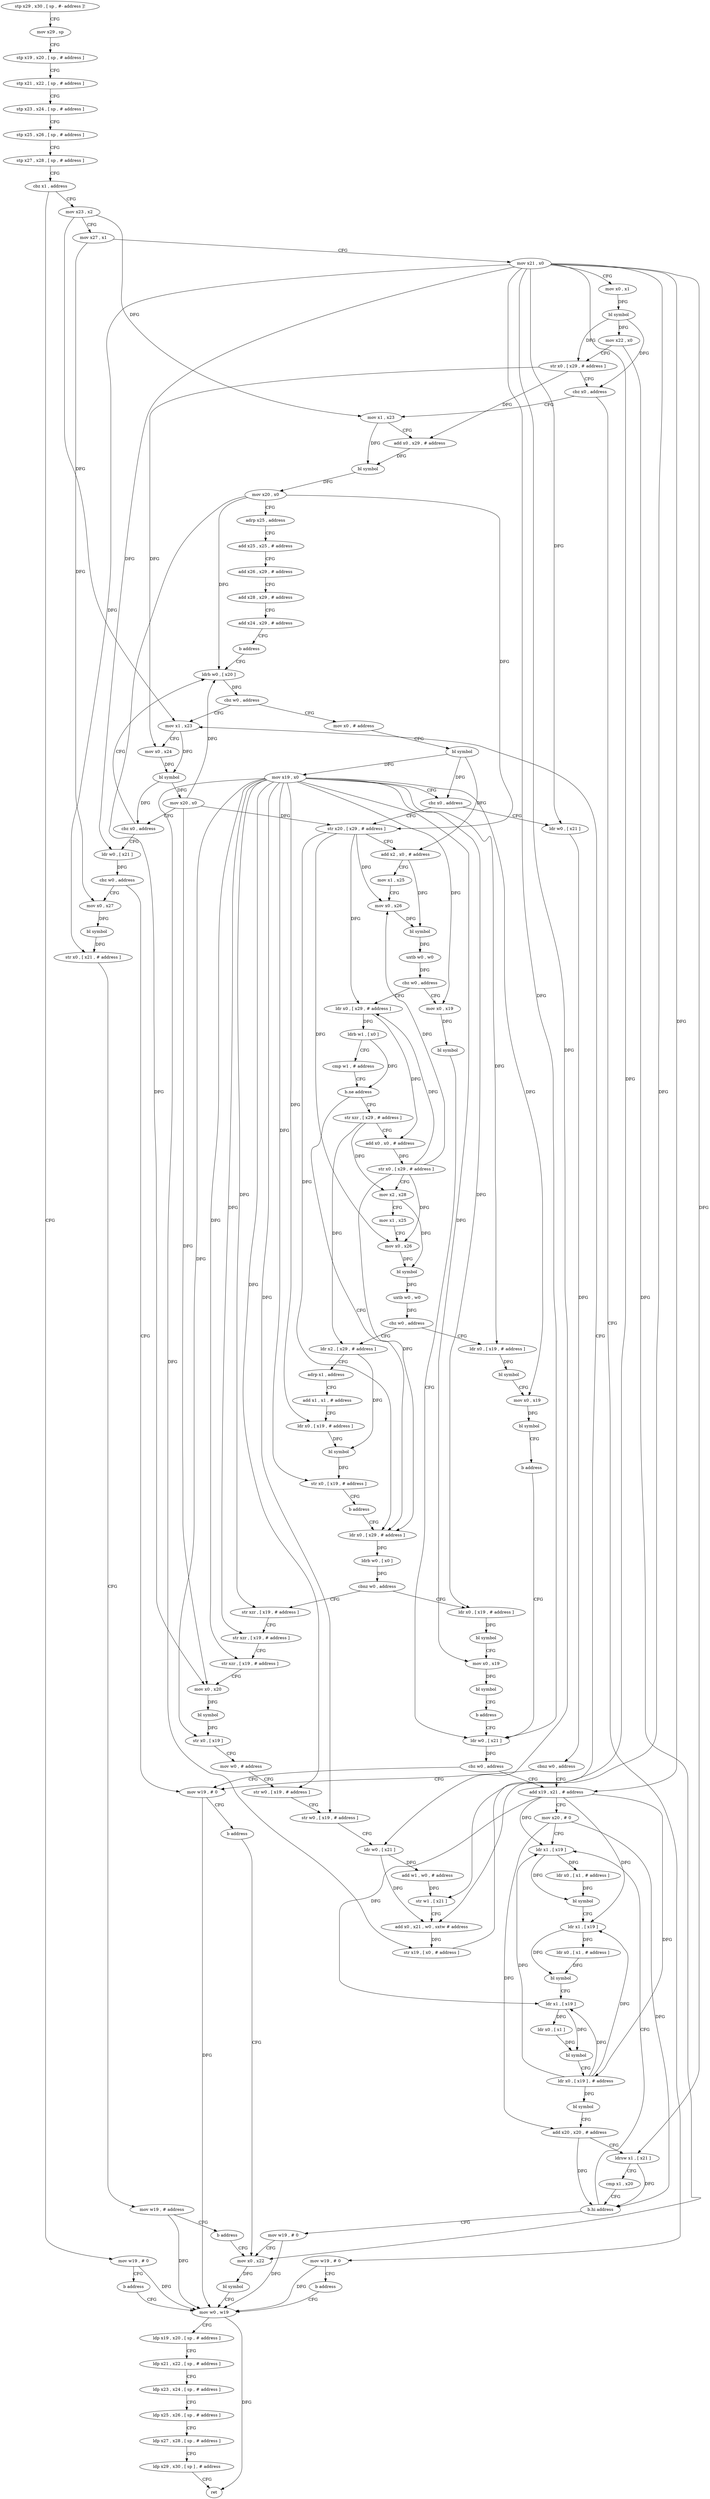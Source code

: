 digraph "func" {
"140056" [label = "stp x29 , x30 , [ sp , #- address ]!" ]
"140060" [label = "mov x29 , sp" ]
"140064" [label = "stp x19 , x20 , [ sp , # address ]" ]
"140068" [label = "stp x21 , x22 , [ sp , # address ]" ]
"140072" [label = "stp x23 , x24 , [ sp , # address ]" ]
"140076" [label = "stp x25 , x26 , [ sp , # address ]" ]
"140080" [label = "stp x27 , x28 , [ sp , # address ]" ]
"140084" [label = "cbz x1 , address" ]
"140548" [label = "mov w19 , # 0" ]
"140088" [label = "mov x23 , x2" ]
"140552" [label = "b address" ]
"140256" [label = "mov w0 , w19" ]
"140092" [label = "mov x27 , x1" ]
"140096" [label = "mov x21 , x0" ]
"140100" [label = "mov x0 , x1" ]
"140104" [label = "bl symbol" ]
"140108" [label = "mov x22 , x0" ]
"140112" [label = "str x0 , [ x29 , # address ]" ]
"140116" [label = "cbz x0 , address" ]
"140556" [label = "mov w19 , # 0" ]
"140120" [label = "mov x1 , x23" ]
"140260" [label = "ldp x19 , x20 , [ sp , # address ]" ]
"140264" [label = "ldp x21 , x22 , [ sp , # address ]" ]
"140268" [label = "ldp x23 , x24 , [ sp , # address ]" ]
"140272" [label = "ldp x25 , x26 , [ sp , # address ]" ]
"140276" [label = "ldp x27 , x28 , [ sp , # address ]" ]
"140280" [label = "ldp x29 , x30 , [ sp ] , # address" ]
"140284" [label = "ret" ]
"140560" [label = "b address" ]
"140124" [label = "add x0 , x29 , # address" ]
"140128" [label = "bl symbol" ]
"140132" [label = "mov x20 , x0" ]
"140136" [label = "adrp x25 , address" ]
"140140" [label = "add x25 , x25 , # address" ]
"140144" [label = "add x26 , x29 , # address" ]
"140148" [label = "add x28 , x29 , # address" ]
"140152" [label = "add x24 , x29 , # address" ]
"140156" [label = "b address" ]
"140396" [label = "ldrb w0 , [ x20 ]" ]
"140400" [label = "cbz w0 , address" ]
"140376" [label = "mov x1 , x23" ]
"140404" [label = "mov x0 , # address" ]
"140380" [label = "mov x0 , x24" ]
"140384" [label = "bl symbol" ]
"140388" [label = "mov x20 , x0" ]
"140392" [label = "cbz x0 , address" ]
"140580" [label = "ldr w0 , [ x21 ]" ]
"140408" [label = "bl symbol" ]
"140412" [label = "mov x19 , x0" ]
"140416" [label = "cbz x0 , address" ]
"140564" [label = "ldr w0 , [ x21 ]" ]
"140420" [label = "str x20 , [ x29 , # address ]" ]
"140584" [label = "cbz w0 , address" ]
"140572" [label = "mov w19 , # 0" ]
"140588" [label = "mov x0 , x27" ]
"140568" [label = "cbnz w0 , address" ]
"140176" [label = "add x19 , x21 , # address" ]
"140424" [label = "add x2 , x0 , # address" ]
"140428" [label = "mov x1 , x25" ]
"140432" [label = "mov x0 , x26" ]
"140436" [label = "bl symbol" ]
"140440" [label = "uxtb w0 , w0" ]
"140444" [label = "cbz w0 , address" ]
"140160" [label = "mov x0 , x19" ]
"140448" [label = "ldr x0 , [ x29 , # address ]" ]
"140576" [label = "b address" ]
"140248" [label = "mov x0 , x22" ]
"140592" [label = "bl symbol" ]
"140596" [label = "str x0 , [ x21 , # address ]" ]
"140600" [label = "mov w19 , # address" ]
"140604" [label = "b address" ]
"140180" [label = "mov x20 , # 0" ]
"140184" [label = "ldr x1 , [ x19 ]" ]
"140164" [label = "bl symbol" ]
"140168" [label = "ldr w0 , [ x21 ]" ]
"140452" [label = "ldrb w1 , [ x0 ]" ]
"140456" [label = "cmp w1 , # address" ]
"140460" [label = "b.ne address" ]
"140308" [label = "ldr x0 , [ x29 , # address ]" ]
"140464" [label = "str xzr , [ x29 , # address ]" ]
"140252" [label = "bl symbol" ]
"140188" [label = "ldr x0 , [ x1 , # address ]" ]
"140192" [label = "bl symbol" ]
"140196" [label = "ldr x1 , [ x19 ]" ]
"140200" [label = "ldr x0 , [ x1 , # address ]" ]
"140204" [label = "bl symbol" ]
"140208" [label = "ldr x1 , [ x19 ]" ]
"140212" [label = "ldr x0 , [ x1 ]" ]
"140216" [label = "bl symbol" ]
"140220" [label = "ldr x0 , [ x19 ] , # address" ]
"140224" [label = "bl symbol" ]
"140228" [label = "add x20 , x20 , # address" ]
"140232" [label = "ldrsw x1 , [ x21 ]" ]
"140236" [label = "cmp x1 , x20" ]
"140240" [label = "b.hi address" ]
"140244" [label = "mov w19 , # 0" ]
"140312" [label = "ldrb w0 , [ x0 ]" ]
"140316" [label = "cbnz w0 , address" ]
"140528" [label = "ldr x0 , [ x19 , # address ]" ]
"140320" [label = "str xzr , [ x19 , # address ]" ]
"140468" [label = "add x0 , x0 , # address" ]
"140472" [label = "str x0 , [ x29 , # address ]" ]
"140476" [label = "mov x2 , x28" ]
"140480" [label = "mov x1 , x25" ]
"140484" [label = "mov x0 , x26" ]
"140488" [label = "bl symbol" ]
"140492" [label = "uxtb w0 , w0" ]
"140496" [label = "cbz w0 , address" ]
"140288" [label = "ldr x0 , [ x19 , # address ]" ]
"140500" [label = "ldr x2 , [ x29 , # address ]" ]
"140532" [label = "bl symbol" ]
"140536" [label = "mov x0 , x19" ]
"140540" [label = "bl symbol" ]
"140544" [label = "b address" ]
"140324" [label = "str xzr , [ x19 , # address ]" ]
"140328" [label = "str xzr , [ x19 , # address ]" ]
"140332" [label = "mov x0 , x20" ]
"140336" [label = "bl symbol" ]
"140340" [label = "str x0 , [ x19 ]" ]
"140344" [label = "mov w0 , # address" ]
"140348" [label = "str w0 , [ x19 , # address ]" ]
"140352" [label = "str w0 , [ x19 , # address ]" ]
"140356" [label = "ldr w0 , [ x21 ]" ]
"140360" [label = "add w1 , w0 , # address" ]
"140364" [label = "str w1 , [ x21 ]" ]
"140368" [label = "add x0 , x21 , w0 , sxtw # address" ]
"140372" [label = "str x19 , [ x0 , # address ]" ]
"140292" [label = "bl symbol" ]
"140296" [label = "mov x0 , x19" ]
"140300" [label = "bl symbol" ]
"140304" [label = "b address" ]
"140504" [label = "adrp x1 , address" ]
"140508" [label = "add x1 , x1 , # address" ]
"140512" [label = "ldr x0 , [ x19 , # address ]" ]
"140516" [label = "bl symbol" ]
"140520" [label = "str x0 , [ x19 , # address ]" ]
"140524" [label = "b address" ]
"140172" [label = "cbz w0 , address" ]
"140056" -> "140060" [ label = "CFG" ]
"140060" -> "140064" [ label = "CFG" ]
"140064" -> "140068" [ label = "CFG" ]
"140068" -> "140072" [ label = "CFG" ]
"140072" -> "140076" [ label = "CFG" ]
"140076" -> "140080" [ label = "CFG" ]
"140080" -> "140084" [ label = "CFG" ]
"140084" -> "140548" [ label = "CFG" ]
"140084" -> "140088" [ label = "CFG" ]
"140548" -> "140552" [ label = "CFG" ]
"140548" -> "140256" [ label = "DFG" ]
"140088" -> "140092" [ label = "CFG" ]
"140088" -> "140120" [ label = "DFG" ]
"140088" -> "140376" [ label = "DFG" ]
"140552" -> "140256" [ label = "CFG" ]
"140256" -> "140260" [ label = "CFG" ]
"140256" -> "140284" [ label = "DFG" ]
"140092" -> "140096" [ label = "CFG" ]
"140092" -> "140588" [ label = "DFG" ]
"140096" -> "140100" [ label = "CFG" ]
"140096" -> "140580" [ label = "DFG" ]
"140096" -> "140564" [ label = "DFG" ]
"140096" -> "140596" [ label = "DFG" ]
"140096" -> "140176" [ label = "DFG" ]
"140096" -> "140232" [ label = "DFG" ]
"140096" -> "140168" [ label = "DFG" ]
"140096" -> "140356" [ label = "DFG" ]
"140096" -> "140364" [ label = "DFG" ]
"140096" -> "140368" [ label = "DFG" ]
"140100" -> "140104" [ label = "DFG" ]
"140104" -> "140108" [ label = "DFG" ]
"140104" -> "140112" [ label = "DFG" ]
"140104" -> "140116" [ label = "DFG" ]
"140108" -> "140112" [ label = "CFG" ]
"140108" -> "140248" [ label = "DFG" ]
"140112" -> "140116" [ label = "CFG" ]
"140112" -> "140124" [ label = "DFG" ]
"140112" -> "140380" [ label = "DFG" ]
"140116" -> "140556" [ label = "CFG" ]
"140116" -> "140120" [ label = "CFG" ]
"140556" -> "140560" [ label = "CFG" ]
"140556" -> "140256" [ label = "DFG" ]
"140120" -> "140124" [ label = "CFG" ]
"140120" -> "140128" [ label = "DFG" ]
"140260" -> "140264" [ label = "CFG" ]
"140264" -> "140268" [ label = "CFG" ]
"140268" -> "140272" [ label = "CFG" ]
"140272" -> "140276" [ label = "CFG" ]
"140276" -> "140280" [ label = "CFG" ]
"140280" -> "140284" [ label = "CFG" ]
"140560" -> "140256" [ label = "CFG" ]
"140124" -> "140128" [ label = "DFG" ]
"140128" -> "140132" [ label = "DFG" ]
"140132" -> "140136" [ label = "CFG" ]
"140132" -> "140396" [ label = "DFG" ]
"140132" -> "140420" [ label = "DFG" ]
"140132" -> "140332" [ label = "DFG" ]
"140136" -> "140140" [ label = "CFG" ]
"140140" -> "140144" [ label = "CFG" ]
"140144" -> "140148" [ label = "CFG" ]
"140148" -> "140152" [ label = "CFG" ]
"140152" -> "140156" [ label = "CFG" ]
"140156" -> "140396" [ label = "CFG" ]
"140396" -> "140400" [ label = "DFG" ]
"140400" -> "140376" [ label = "CFG" ]
"140400" -> "140404" [ label = "CFG" ]
"140376" -> "140380" [ label = "CFG" ]
"140376" -> "140384" [ label = "DFG" ]
"140404" -> "140408" [ label = "CFG" ]
"140380" -> "140384" [ label = "DFG" ]
"140384" -> "140388" [ label = "DFG" ]
"140384" -> "140392" [ label = "DFG" ]
"140388" -> "140392" [ label = "CFG" ]
"140388" -> "140396" [ label = "DFG" ]
"140388" -> "140420" [ label = "DFG" ]
"140388" -> "140332" [ label = "DFG" ]
"140392" -> "140580" [ label = "CFG" ]
"140392" -> "140396" [ label = "CFG" ]
"140580" -> "140584" [ label = "DFG" ]
"140408" -> "140412" [ label = "DFG" ]
"140408" -> "140416" [ label = "DFG" ]
"140408" -> "140424" [ label = "DFG" ]
"140412" -> "140416" [ label = "CFG" ]
"140412" -> "140160" [ label = "DFG" ]
"140412" -> "140528" [ label = "DFG" ]
"140412" -> "140536" [ label = "DFG" ]
"140412" -> "140320" [ label = "DFG" ]
"140412" -> "140324" [ label = "DFG" ]
"140412" -> "140328" [ label = "DFG" ]
"140412" -> "140340" [ label = "DFG" ]
"140412" -> "140348" [ label = "DFG" ]
"140412" -> "140352" [ label = "DFG" ]
"140412" -> "140372" [ label = "DFG" ]
"140412" -> "140288" [ label = "DFG" ]
"140412" -> "140296" [ label = "DFG" ]
"140412" -> "140512" [ label = "DFG" ]
"140412" -> "140520" [ label = "DFG" ]
"140416" -> "140564" [ label = "CFG" ]
"140416" -> "140420" [ label = "CFG" ]
"140564" -> "140568" [ label = "DFG" ]
"140420" -> "140424" [ label = "CFG" ]
"140420" -> "140448" [ label = "DFG" ]
"140420" -> "140308" [ label = "DFG" ]
"140420" -> "140432" [ label = "DFG" ]
"140420" -> "140484" [ label = "DFG" ]
"140584" -> "140572" [ label = "CFG" ]
"140584" -> "140588" [ label = "CFG" ]
"140572" -> "140576" [ label = "CFG" ]
"140572" -> "140256" [ label = "DFG" ]
"140588" -> "140592" [ label = "DFG" ]
"140568" -> "140176" [ label = "CFG" ]
"140568" -> "140572" [ label = "CFG" ]
"140176" -> "140180" [ label = "CFG" ]
"140176" -> "140184" [ label = "DFG" ]
"140176" -> "140196" [ label = "DFG" ]
"140176" -> "140208" [ label = "DFG" ]
"140176" -> "140220" [ label = "DFG" ]
"140424" -> "140428" [ label = "CFG" ]
"140424" -> "140436" [ label = "DFG" ]
"140428" -> "140432" [ label = "CFG" ]
"140432" -> "140436" [ label = "DFG" ]
"140436" -> "140440" [ label = "DFG" ]
"140440" -> "140444" [ label = "DFG" ]
"140444" -> "140160" [ label = "CFG" ]
"140444" -> "140448" [ label = "CFG" ]
"140160" -> "140164" [ label = "DFG" ]
"140448" -> "140452" [ label = "DFG" ]
"140448" -> "140468" [ label = "DFG" ]
"140576" -> "140248" [ label = "CFG" ]
"140248" -> "140252" [ label = "DFG" ]
"140592" -> "140596" [ label = "DFG" ]
"140596" -> "140600" [ label = "CFG" ]
"140600" -> "140604" [ label = "CFG" ]
"140600" -> "140256" [ label = "DFG" ]
"140604" -> "140248" [ label = "CFG" ]
"140180" -> "140184" [ label = "CFG" ]
"140180" -> "140228" [ label = "DFG" ]
"140180" -> "140240" [ label = "DFG" ]
"140184" -> "140188" [ label = "DFG" ]
"140184" -> "140192" [ label = "DFG" ]
"140164" -> "140168" [ label = "CFG" ]
"140168" -> "140172" [ label = "DFG" ]
"140452" -> "140456" [ label = "CFG" ]
"140452" -> "140460" [ label = "DFG" ]
"140456" -> "140460" [ label = "CFG" ]
"140460" -> "140308" [ label = "CFG" ]
"140460" -> "140464" [ label = "CFG" ]
"140308" -> "140312" [ label = "DFG" ]
"140464" -> "140468" [ label = "CFG" ]
"140464" -> "140500" [ label = "DFG" ]
"140464" -> "140476" [ label = "DFG" ]
"140252" -> "140256" [ label = "CFG" ]
"140188" -> "140192" [ label = "DFG" ]
"140192" -> "140196" [ label = "CFG" ]
"140196" -> "140200" [ label = "DFG" ]
"140196" -> "140204" [ label = "DFG" ]
"140200" -> "140204" [ label = "DFG" ]
"140204" -> "140208" [ label = "CFG" ]
"140208" -> "140212" [ label = "DFG" ]
"140208" -> "140216" [ label = "DFG" ]
"140212" -> "140216" [ label = "DFG" ]
"140216" -> "140220" [ label = "CFG" ]
"140220" -> "140224" [ label = "DFG" ]
"140220" -> "140184" [ label = "DFG" ]
"140220" -> "140196" [ label = "DFG" ]
"140220" -> "140208" [ label = "DFG" ]
"140224" -> "140228" [ label = "CFG" ]
"140228" -> "140232" [ label = "CFG" ]
"140228" -> "140240" [ label = "DFG" ]
"140232" -> "140236" [ label = "CFG" ]
"140232" -> "140240" [ label = "DFG" ]
"140236" -> "140240" [ label = "CFG" ]
"140240" -> "140184" [ label = "CFG" ]
"140240" -> "140244" [ label = "CFG" ]
"140244" -> "140248" [ label = "CFG" ]
"140244" -> "140256" [ label = "DFG" ]
"140312" -> "140316" [ label = "DFG" ]
"140316" -> "140528" [ label = "CFG" ]
"140316" -> "140320" [ label = "CFG" ]
"140528" -> "140532" [ label = "DFG" ]
"140320" -> "140324" [ label = "CFG" ]
"140468" -> "140472" [ label = "DFG" ]
"140472" -> "140476" [ label = "CFG" ]
"140472" -> "140432" [ label = "DFG" ]
"140472" -> "140448" [ label = "DFG" ]
"140472" -> "140308" [ label = "DFG" ]
"140472" -> "140484" [ label = "DFG" ]
"140476" -> "140480" [ label = "CFG" ]
"140476" -> "140488" [ label = "DFG" ]
"140480" -> "140484" [ label = "CFG" ]
"140484" -> "140488" [ label = "DFG" ]
"140488" -> "140492" [ label = "DFG" ]
"140492" -> "140496" [ label = "DFG" ]
"140496" -> "140288" [ label = "CFG" ]
"140496" -> "140500" [ label = "CFG" ]
"140288" -> "140292" [ label = "DFG" ]
"140500" -> "140504" [ label = "CFG" ]
"140500" -> "140516" [ label = "DFG" ]
"140532" -> "140536" [ label = "CFG" ]
"140536" -> "140540" [ label = "DFG" ]
"140540" -> "140544" [ label = "CFG" ]
"140544" -> "140168" [ label = "CFG" ]
"140324" -> "140328" [ label = "CFG" ]
"140328" -> "140332" [ label = "CFG" ]
"140332" -> "140336" [ label = "DFG" ]
"140336" -> "140340" [ label = "DFG" ]
"140340" -> "140344" [ label = "CFG" ]
"140344" -> "140348" [ label = "CFG" ]
"140348" -> "140352" [ label = "CFG" ]
"140352" -> "140356" [ label = "CFG" ]
"140356" -> "140360" [ label = "DFG" ]
"140356" -> "140368" [ label = "DFG" ]
"140360" -> "140364" [ label = "DFG" ]
"140364" -> "140368" [ label = "CFG" ]
"140368" -> "140372" [ label = "DFG" ]
"140372" -> "140376" [ label = "CFG" ]
"140292" -> "140296" [ label = "CFG" ]
"140296" -> "140300" [ label = "DFG" ]
"140300" -> "140304" [ label = "CFG" ]
"140304" -> "140168" [ label = "CFG" ]
"140504" -> "140508" [ label = "CFG" ]
"140508" -> "140512" [ label = "CFG" ]
"140512" -> "140516" [ label = "DFG" ]
"140516" -> "140520" [ label = "DFG" ]
"140520" -> "140524" [ label = "CFG" ]
"140524" -> "140308" [ label = "CFG" ]
"140172" -> "140572" [ label = "CFG" ]
"140172" -> "140176" [ label = "CFG" ]
}
